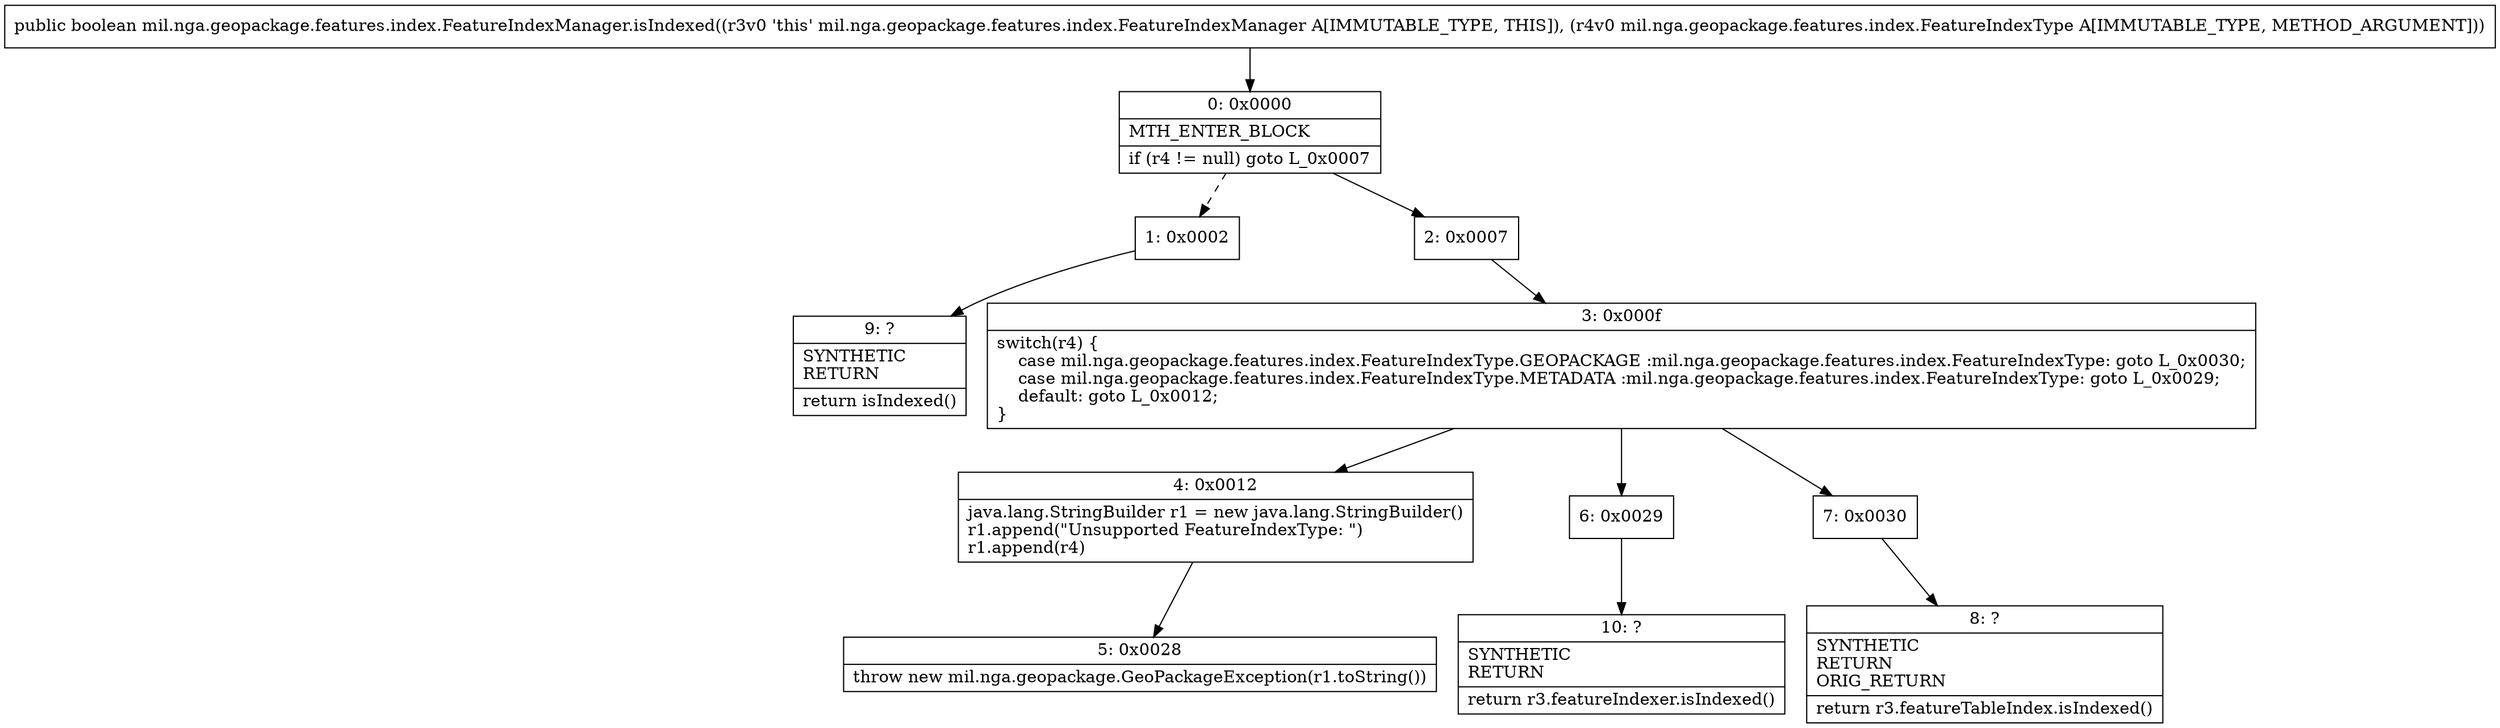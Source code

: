 digraph "CFG formil.nga.geopackage.features.index.FeatureIndexManager.isIndexed(Lmil\/nga\/geopackage\/features\/index\/FeatureIndexType;)Z" {
Node_0 [shape=record,label="{0\:\ 0x0000|MTH_ENTER_BLOCK\l|if (r4 != null) goto L_0x0007\l}"];
Node_1 [shape=record,label="{1\:\ 0x0002}"];
Node_2 [shape=record,label="{2\:\ 0x0007}"];
Node_3 [shape=record,label="{3\:\ 0x000f|switch(r4) \{\l    case mil.nga.geopackage.features.index.FeatureIndexType.GEOPACKAGE :mil.nga.geopackage.features.index.FeatureIndexType: goto L_0x0030;\l    case mil.nga.geopackage.features.index.FeatureIndexType.METADATA :mil.nga.geopackage.features.index.FeatureIndexType: goto L_0x0029;\l    default: goto L_0x0012;\l\}\l}"];
Node_4 [shape=record,label="{4\:\ 0x0012|java.lang.StringBuilder r1 = new java.lang.StringBuilder()\lr1.append(\"Unsupported FeatureIndexType: \")\lr1.append(r4)\l}"];
Node_5 [shape=record,label="{5\:\ 0x0028|throw new mil.nga.geopackage.GeoPackageException(r1.toString())\l}"];
Node_6 [shape=record,label="{6\:\ 0x0029}"];
Node_7 [shape=record,label="{7\:\ 0x0030}"];
Node_8 [shape=record,label="{8\:\ ?|SYNTHETIC\lRETURN\lORIG_RETURN\l|return r3.featureTableIndex.isIndexed()\l}"];
Node_9 [shape=record,label="{9\:\ ?|SYNTHETIC\lRETURN\l|return isIndexed()\l}"];
Node_10 [shape=record,label="{10\:\ ?|SYNTHETIC\lRETURN\l|return r3.featureIndexer.isIndexed()\l}"];
MethodNode[shape=record,label="{public boolean mil.nga.geopackage.features.index.FeatureIndexManager.isIndexed((r3v0 'this' mil.nga.geopackage.features.index.FeatureIndexManager A[IMMUTABLE_TYPE, THIS]), (r4v0 mil.nga.geopackage.features.index.FeatureIndexType A[IMMUTABLE_TYPE, METHOD_ARGUMENT])) }"];
MethodNode -> Node_0;
Node_0 -> Node_1[style=dashed];
Node_0 -> Node_2;
Node_1 -> Node_9;
Node_2 -> Node_3;
Node_3 -> Node_4;
Node_3 -> Node_6;
Node_3 -> Node_7;
Node_4 -> Node_5;
Node_6 -> Node_10;
Node_7 -> Node_8;
}


